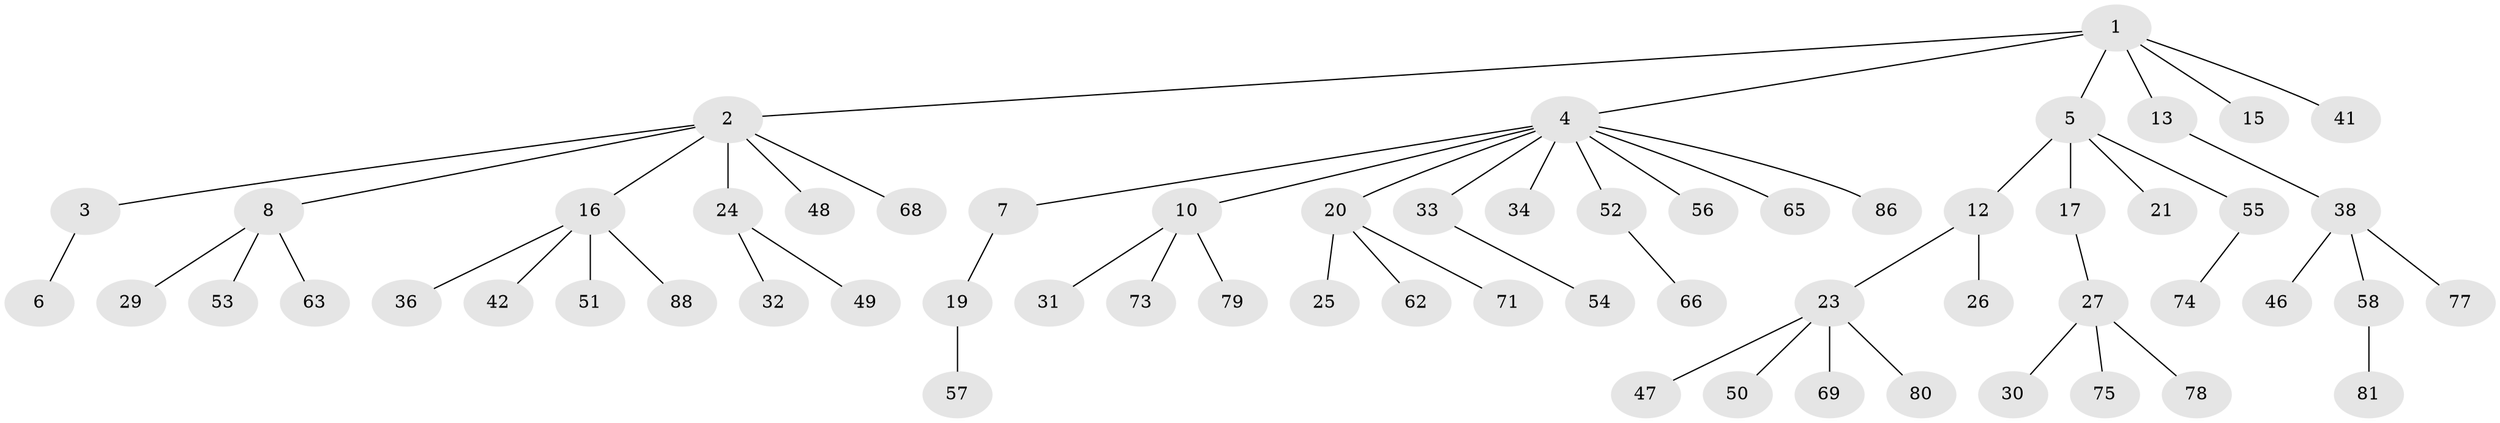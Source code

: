 // Generated by graph-tools (version 1.1) at 2025/24/03/03/25 07:24:07]
// undirected, 62 vertices, 61 edges
graph export_dot {
graph [start="1"]
  node [color=gray90,style=filled];
  1 [super="+11"];
  2 [super="+39"];
  3;
  4 [super="+9"];
  5 [super="+14"];
  6 [super="+37"];
  7 [super="+22"];
  8 [super="+44"];
  10 [super="+43"];
  12 [super="+18"];
  13;
  15;
  16 [super="+89"];
  17;
  19 [super="+72"];
  20 [super="+61"];
  21 [super="+60"];
  23 [super="+40"];
  24;
  25;
  26 [super="+35"];
  27 [super="+28"];
  29;
  30;
  31;
  32 [super="+76"];
  33;
  34;
  36;
  38 [super="+45"];
  41;
  42;
  46;
  47;
  48 [super="+85"];
  49;
  50;
  51;
  52;
  53 [super="+84"];
  54;
  55 [super="+64"];
  56 [super="+70"];
  57 [super="+82"];
  58 [super="+59"];
  62;
  63;
  65 [super="+87"];
  66 [super="+67"];
  68;
  69;
  71;
  73 [super="+83"];
  74;
  75;
  77;
  78;
  79;
  80;
  81;
  86;
  88;
  1 -- 2;
  1 -- 4;
  1 -- 5;
  1 -- 15;
  1 -- 13;
  1 -- 41;
  2 -- 3;
  2 -- 8;
  2 -- 16;
  2 -- 24;
  2 -- 48;
  2 -- 68;
  3 -- 6;
  4 -- 7;
  4 -- 10;
  4 -- 33;
  4 -- 56;
  4 -- 65;
  4 -- 34;
  4 -- 20;
  4 -- 52;
  4 -- 86;
  5 -- 12;
  5 -- 17;
  5 -- 21;
  5 -- 55;
  7 -- 19;
  8 -- 29;
  8 -- 53;
  8 -- 63;
  10 -- 31;
  10 -- 73;
  10 -- 79;
  12 -- 26;
  12 -- 23;
  13 -- 38;
  16 -- 36;
  16 -- 42;
  16 -- 51;
  16 -- 88;
  17 -- 27;
  19 -- 57;
  20 -- 25;
  20 -- 62;
  20 -- 71;
  23 -- 80;
  23 -- 50;
  23 -- 47;
  23 -- 69;
  24 -- 32;
  24 -- 49;
  27 -- 78;
  27 -- 75;
  27 -- 30;
  33 -- 54;
  38 -- 46;
  38 -- 58;
  38 -- 77;
  52 -- 66;
  55 -- 74;
  58 -- 81;
}
